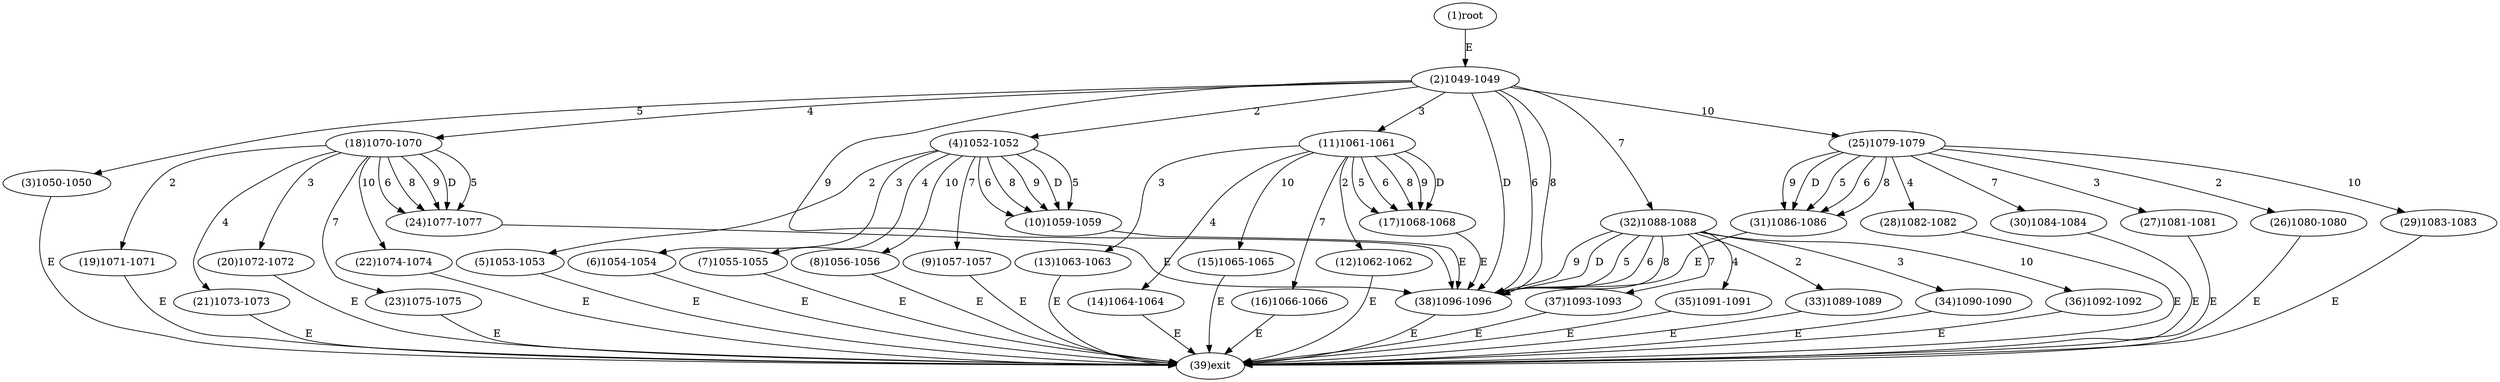 digraph "" { 
1[ label="(1)root"];
2[ label="(2)1049-1049"];
3[ label="(3)1050-1050"];
4[ label="(4)1052-1052"];
5[ label="(5)1053-1053"];
6[ label="(6)1054-1054"];
7[ label="(7)1055-1055"];
8[ label="(8)1056-1056"];
9[ label="(9)1057-1057"];
10[ label="(10)1059-1059"];
11[ label="(11)1061-1061"];
12[ label="(12)1062-1062"];
13[ label="(13)1063-1063"];
14[ label="(14)1064-1064"];
15[ label="(15)1065-1065"];
17[ label="(17)1068-1068"];
16[ label="(16)1066-1066"];
19[ label="(19)1071-1071"];
18[ label="(18)1070-1070"];
21[ label="(21)1073-1073"];
20[ label="(20)1072-1072"];
23[ label="(23)1075-1075"];
22[ label="(22)1074-1074"];
25[ label="(25)1079-1079"];
24[ label="(24)1077-1077"];
27[ label="(27)1081-1081"];
26[ label="(26)1080-1080"];
29[ label="(29)1083-1083"];
28[ label="(28)1082-1082"];
31[ label="(31)1086-1086"];
30[ label="(30)1084-1084"];
34[ label="(34)1090-1090"];
35[ label="(35)1091-1091"];
32[ label="(32)1088-1088"];
33[ label="(33)1089-1089"];
38[ label="(38)1096-1096"];
39[ label="(39)exit"];
36[ label="(36)1092-1092"];
37[ label="(37)1093-1093"];
1->2[ label="E"];
2->4[ label="2"];
2->11[ label="3"];
2->18[ label="4"];
2->3[ label="5"];
2->38[ label="6"];
2->32[ label="7"];
2->38[ label="8"];
2->38[ label="9"];
2->25[ label="10"];
2->38[ label="D"];
3->39[ label="E"];
4->5[ label="2"];
4->6[ label="3"];
4->7[ label="4"];
4->10[ label="5"];
4->10[ label="6"];
4->9[ label="7"];
4->10[ label="8"];
4->10[ label="9"];
4->8[ label="10"];
4->10[ label="D"];
5->39[ label="E"];
6->39[ label="E"];
7->39[ label="E"];
8->39[ label="E"];
9->39[ label="E"];
10->38[ label="E"];
11->12[ label="2"];
11->13[ label="3"];
11->14[ label="4"];
11->17[ label="5"];
11->17[ label="6"];
11->16[ label="7"];
11->17[ label="8"];
11->17[ label="9"];
11->15[ label="10"];
11->17[ label="D"];
12->39[ label="E"];
13->39[ label="E"];
14->39[ label="E"];
15->39[ label="E"];
16->39[ label="E"];
17->38[ label="E"];
18->19[ label="2"];
18->20[ label="3"];
18->21[ label="4"];
18->24[ label="5"];
18->24[ label="6"];
18->23[ label="7"];
18->24[ label="8"];
18->24[ label="9"];
18->22[ label="10"];
18->24[ label="D"];
19->39[ label="E"];
20->39[ label="E"];
21->39[ label="E"];
22->39[ label="E"];
23->39[ label="E"];
24->38[ label="E"];
25->26[ label="2"];
25->27[ label="3"];
25->28[ label="4"];
25->31[ label="5"];
25->31[ label="6"];
25->30[ label="7"];
25->31[ label="8"];
25->31[ label="9"];
25->29[ label="10"];
25->31[ label="D"];
26->39[ label="E"];
27->39[ label="E"];
28->39[ label="E"];
29->39[ label="E"];
30->39[ label="E"];
31->38[ label="E"];
32->33[ label="2"];
32->34[ label="3"];
32->35[ label="4"];
32->38[ label="5"];
32->38[ label="6"];
32->37[ label="7"];
32->38[ label="8"];
32->38[ label="9"];
32->36[ label="10"];
32->38[ label="D"];
33->39[ label="E"];
34->39[ label="E"];
35->39[ label="E"];
36->39[ label="E"];
37->39[ label="E"];
38->39[ label="E"];
}